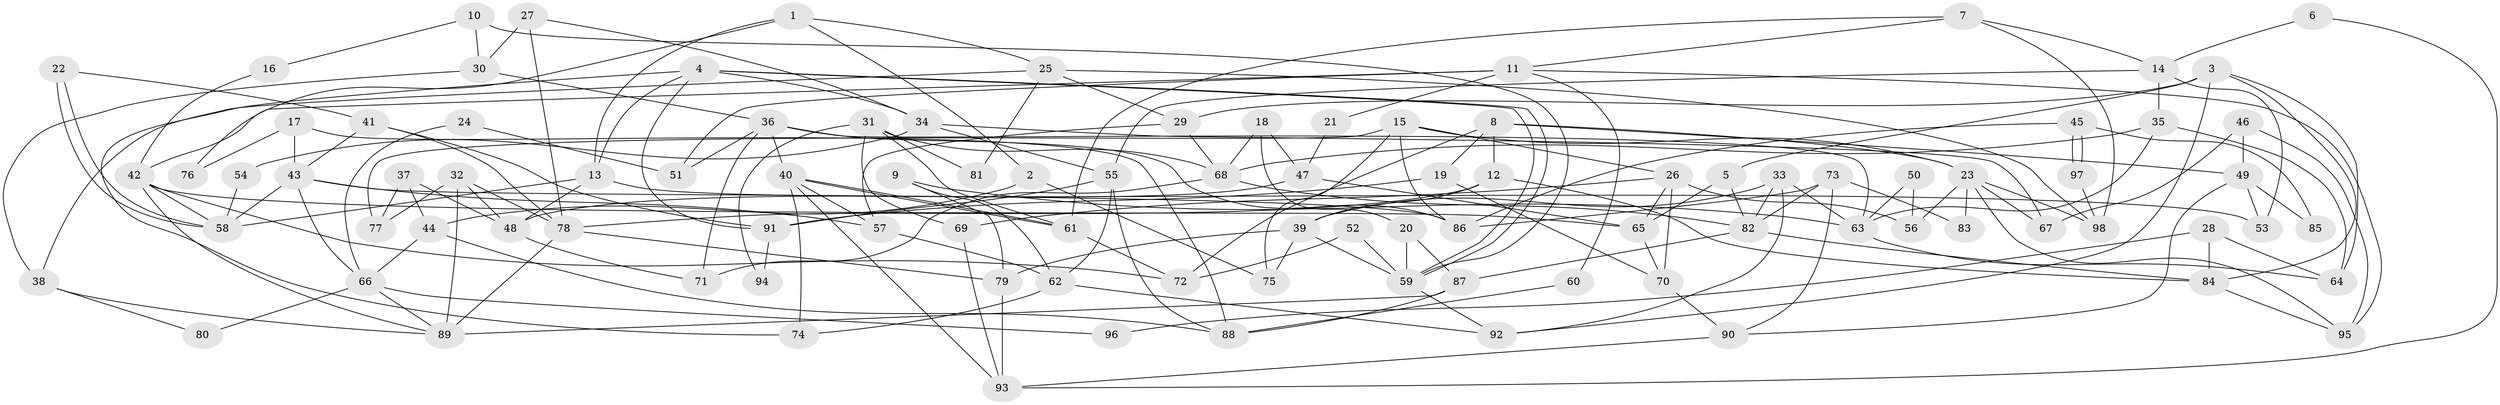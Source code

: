 // Generated by graph-tools (version 1.1) at 2025/49/03/09/25 04:49:03]
// undirected, 98 vertices, 196 edges
graph export_dot {
graph [start="1"]
  node [color=gray90,style=filled];
  1;
  2;
  3;
  4;
  5;
  6;
  7;
  8;
  9;
  10;
  11;
  12;
  13;
  14;
  15;
  16;
  17;
  18;
  19;
  20;
  21;
  22;
  23;
  24;
  25;
  26;
  27;
  28;
  29;
  30;
  31;
  32;
  33;
  34;
  35;
  36;
  37;
  38;
  39;
  40;
  41;
  42;
  43;
  44;
  45;
  46;
  47;
  48;
  49;
  50;
  51;
  52;
  53;
  54;
  55;
  56;
  57;
  58;
  59;
  60;
  61;
  62;
  63;
  64;
  65;
  66;
  67;
  68;
  69;
  70;
  71;
  72;
  73;
  74;
  75;
  76;
  77;
  78;
  79;
  80;
  81;
  82;
  83;
  84;
  85;
  86;
  87;
  88;
  89;
  90;
  91;
  92;
  93;
  94;
  95;
  96;
  97;
  98;
  1 -- 13;
  1 -- 25;
  1 -- 2;
  1 -- 76;
  2 -- 44;
  2 -- 75;
  3 -- 92;
  3 -- 29;
  3 -- 5;
  3 -- 64;
  3 -- 84;
  4 -- 59;
  4 -- 59;
  4 -- 74;
  4 -- 13;
  4 -- 34;
  4 -- 91;
  5 -- 82;
  5 -- 65;
  6 -- 93;
  6 -- 14;
  7 -- 14;
  7 -- 11;
  7 -- 61;
  7 -- 98;
  8 -- 19;
  8 -- 72;
  8 -- 12;
  8 -- 23;
  8 -- 49;
  9 -- 79;
  9 -- 63;
  9 -- 62;
  10 -- 30;
  10 -- 59;
  10 -- 16;
  11 -- 95;
  11 -- 42;
  11 -- 21;
  11 -- 51;
  11 -- 60;
  12 -- 78;
  12 -- 39;
  12 -- 84;
  13 -- 53;
  13 -- 48;
  13 -- 58;
  14 -- 35;
  14 -- 55;
  14 -- 53;
  15 -- 26;
  15 -- 75;
  15 -- 23;
  15 -- 77;
  15 -- 86;
  16 -- 42;
  17 -- 88;
  17 -- 43;
  17 -- 76;
  18 -- 47;
  18 -- 20;
  18 -- 68;
  19 -- 91;
  19 -- 70;
  20 -- 87;
  20 -- 59;
  21 -- 47;
  22 -- 58;
  22 -- 58;
  22 -- 41;
  23 -- 56;
  23 -- 67;
  23 -- 83;
  23 -- 95;
  23 -- 98;
  24 -- 51;
  24 -- 66;
  25 -- 29;
  25 -- 98;
  25 -- 38;
  25 -- 81;
  26 -- 65;
  26 -- 70;
  26 -- 56;
  26 -- 69;
  27 -- 78;
  27 -- 34;
  27 -- 30;
  28 -- 64;
  28 -- 84;
  28 -- 96;
  29 -- 57;
  29 -- 68;
  30 -- 36;
  30 -- 38;
  31 -- 61;
  31 -- 68;
  31 -- 69;
  31 -- 81;
  31 -- 94;
  32 -- 78;
  32 -- 48;
  32 -- 77;
  32 -- 89;
  33 -- 92;
  33 -- 39;
  33 -- 63;
  33 -- 82;
  34 -- 55;
  34 -- 54;
  34 -- 67;
  35 -- 64;
  35 -- 68;
  35 -- 63;
  36 -- 40;
  36 -- 63;
  36 -- 51;
  36 -- 71;
  36 -- 86;
  37 -- 48;
  37 -- 77;
  37 -- 44;
  38 -- 80;
  38 -- 89;
  39 -- 79;
  39 -- 59;
  39 -- 75;
  40 -- 93;
  40 -- 61;
  40 -- 61;
  40 -- 57;
  40 -- 74;
  41 -- 91;
  41 -- 43;
  41 -- 78;
  42 -- 89;
  42 -- 58;
  42 -- 65;
  42 -- 72;
  43 -- 58;
  43 -- 86;
  43 -- 57;
  43 -- 66;
  44 -- 66;
  44 -- 88;
  45 -- 86;
  45 -- 97;
  45 -- 97;
  45 -- 85;
  46 -- 95;
  46 -- 67;
  46 -- 49;
  47 -- 65;
  47 -- 48;
  48 -- 71;
  49 -- 53;
  49 -- 85;
  49 -- 90;
  50 -- 56;
  50 -- 63;
  52 -- 72;
  52 -- 59;
  54 -- 58;
  55 -- 62;
  55 -- 88;
  55 -- 91;
  57 -- 62;
  59 -- 92;
  60 -- 88;
  61 -- 72;
  62 -- 74;
  62 -- 92;
  63 -- 64;
  65 -- 70;
  66 -- 89;
  66 -- 80;
  66 -- 96;
  68 -- 82;
  68 -- 71;
  69 -- 93;
  70 -- 90;
  73 -- 86;
  73 -- 82;
  73 -- 83;
  73 -- 90;
  78 -- 89;
  78 -- 79;
  79 -- 93;
  82 -- 84;
  82 -- 87;
  84 -- 95;
  87 -- 89;
  87 -- 88;
  90 -- 93;
  91 -- 94;
  97 -- 98;
}
